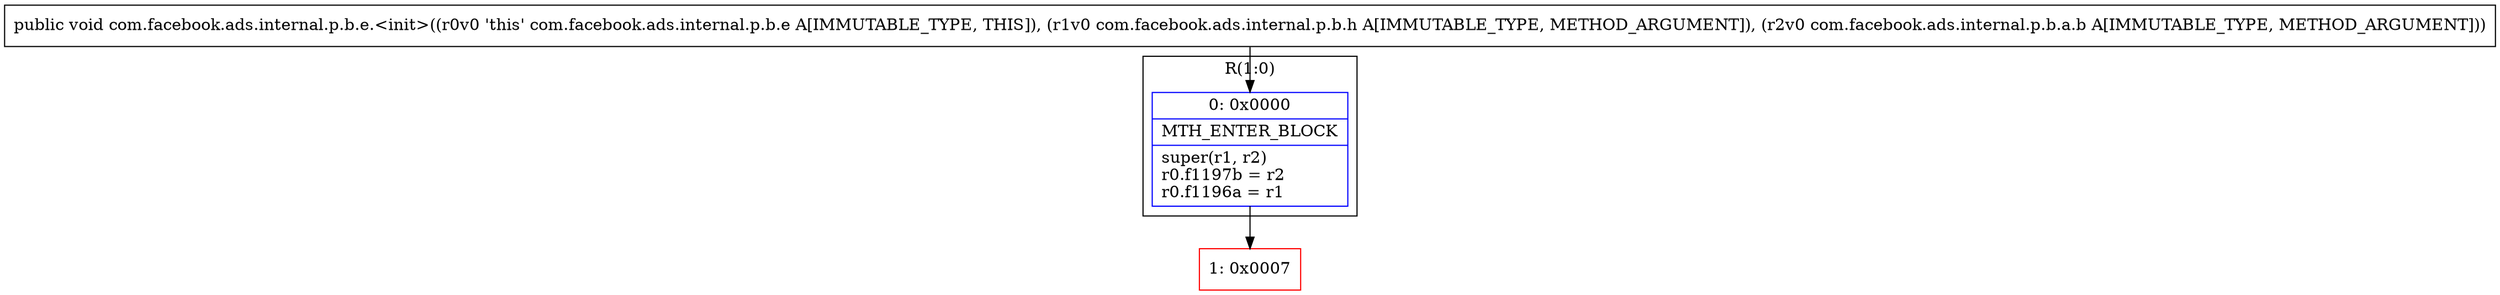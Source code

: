 digraph "CFG forcom.facebook.ads.internal.p.b.e.\<init\>(Lcom\/facebook\/ads\/internal\/p\/b\/h;Lcom\/facebook\/ads\/internal\/p\/b\/a\/b;)V" {
subgraph cluster_Region_1961231817 {
label = "R(1:0)";
node [shape=record,color=blue];
Node_0 [shape=record,label="{0\:\ 0x0000|MTH_ENTER_BLOCK\l|super(r1, r2)\lr0.f1197b = r2\lr0.f1196a = r1\l}"];
}
Node_1 [shape=record,color=red,label="{1\:\ 0x0007}"];
MethodNode[shape=record,label="{public void com.facebook.ads.internal.p.b.e.\<init\>((r0v0 'this' com.facebook.ads.internal.p.b.e A[IMMUTABLE_TYPE, THIS]), (r1v0 com.facebook.ads.internal.p.b.h A[IMMUTABLE_TYPE, METHOD_ARGUMENT]), (r2v0 com.facebook.ads.internal.p.b.a.b A[IMMUTABLE_TYPE, METHOD_ARGUMENT])) }"];
MethodNode -> Node_0;
Node_0 -> Node_1;
}

